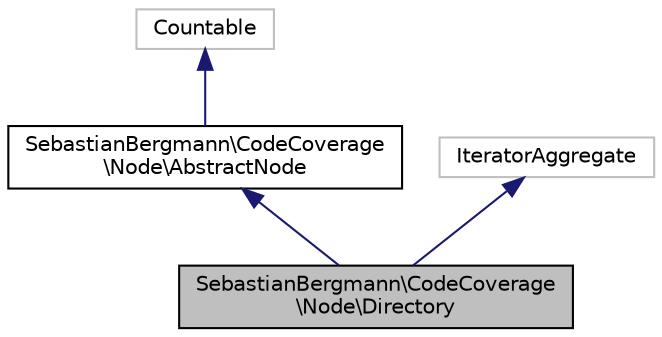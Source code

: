 digraph "SebastianBergmann\CodeCoverage\Node\Directory"
{
  edge [fontname="Helvetica",fontsize="10",labelfontname="Helvetica",labelfontsize="10"];
  node [fontname="Helvetica",fontsize="10",shape=record];
  Node4 [label="SebastianBergmann\\CodeCoverage\l\\Node\\Directory",height=0.2,width=0.4,color="black", fillcolor="grey75", style="filled", fontcolor="black"];
  Node5 -> Node4 [dir="back",color="midnightblue",fontsize="10",style="solid",fontname="Helvetica"];
  Node5 [label="SebastianBergmann\\CodeCoverage\l\\Node\\AbstractNode",height=0.2,width=0.4,color="black", fillcolor="white", style="filled",URL="$classSebastianBergmann_1_1CodeCoverage_1_1Node_1_1AbstractNode.html"];
  Node6 -> Node5 [dir="back",color="midnightblue",fontsize="10",style="solid",fontname="Helvetica"];
  Node6 [label="Countable",height=0.2,width=0.4,color="grey75", fillcolor="white", style="filled"];
  Node7 -> Node4 [dir="back",color="midnightblue",fontsize="10",style="solid",fontname="Helvetica"];
  Node7 [label="IteratorAggregate",height=0.2,width=0.4,color="grey75", fillcolor="white", style="filled"];
}
